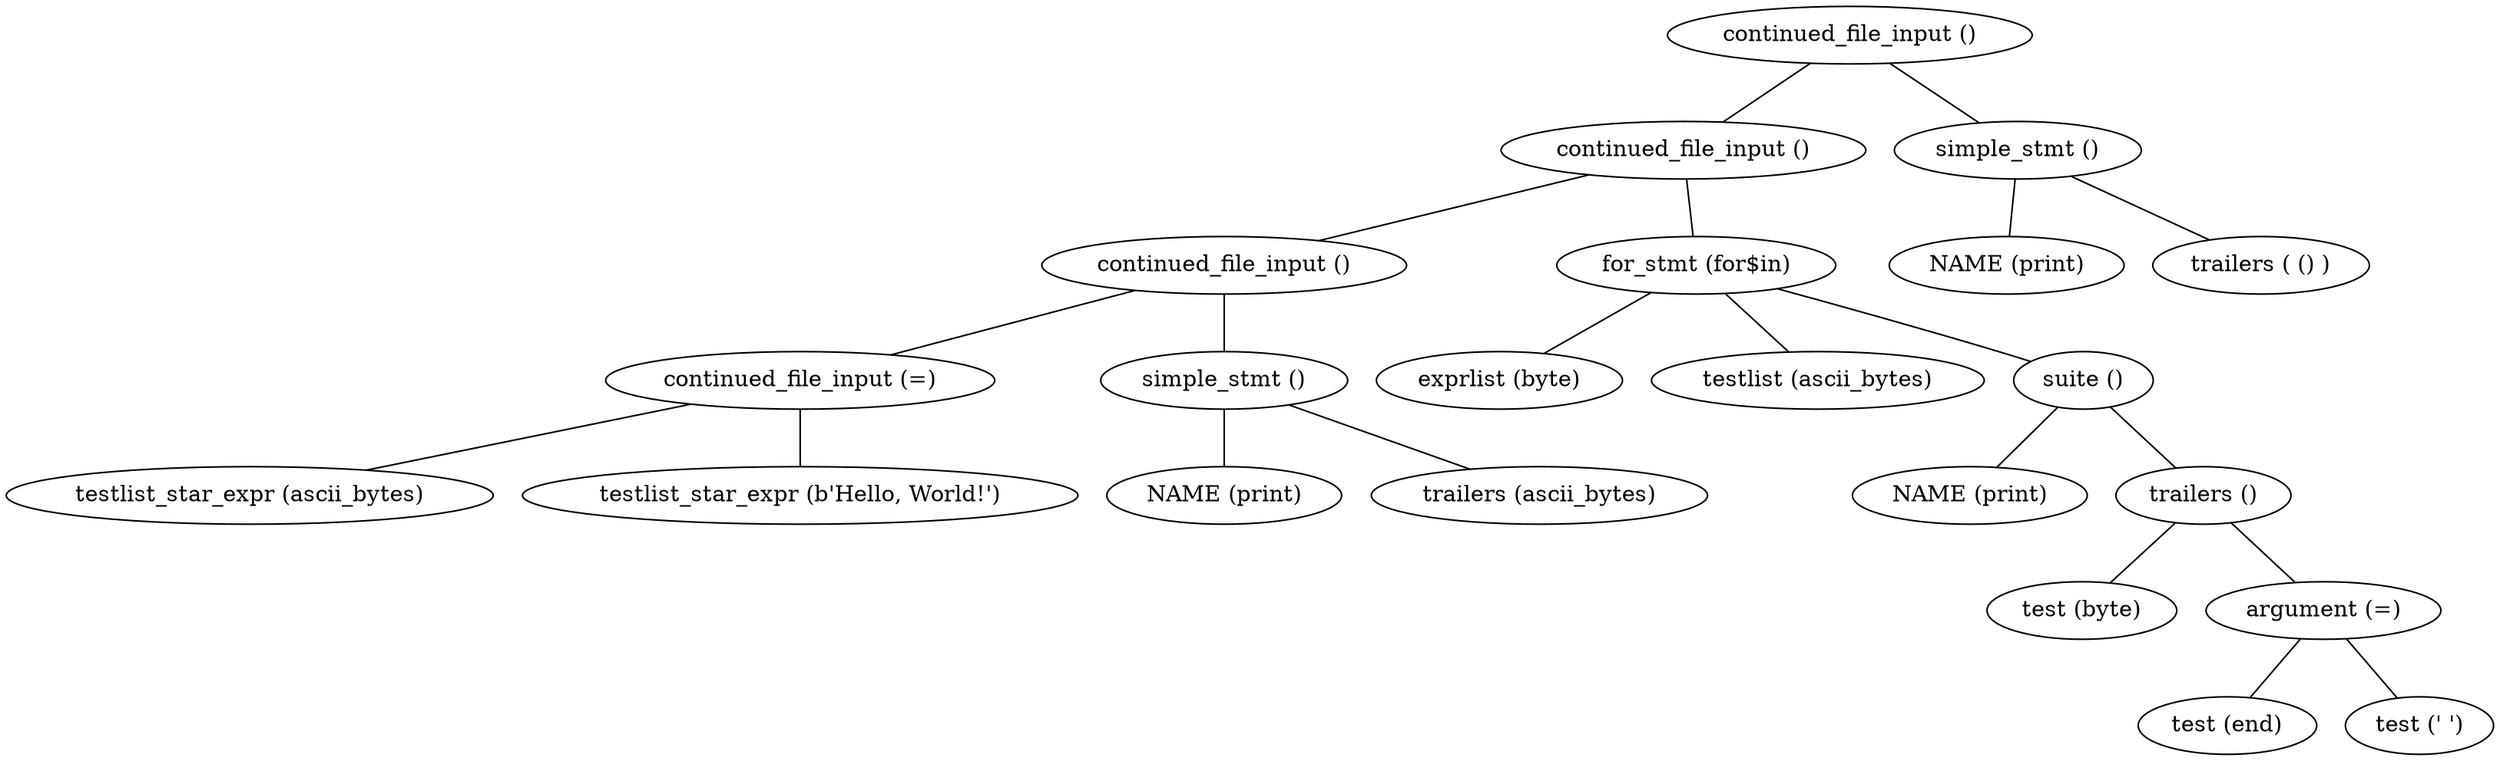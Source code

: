 Graph {
node1 [label="continued_file_input ()"];
node2 [label="continued_file_input ()"];
node3 [label="continued_file_input ()"];
node4 [label="continued_file_input (=)"];
node5 [label="testlist_star_expr (ascii_bytes)"];
node6 [label="testlist_star_expr (b'Hello, World!')"];
node7 [label="simple_stmt ()"];
node8 [label="NAME (print)"];
node9 [label="trailers (ascii_bytes)"];
node10 [label="for_stmt (for$in)"];
node11 [label="exprlist (byte)"];
node12 [label="testlist (ascii_bytes)"];
node13 [label="suite ()"];
node14 [label="NAME (print)"];
node15 [label="trailers ()"];
node16 [label="test (byte)"];
node17 [label="argument (=)"];
node18 [label="test (end)"];
node19 [label="test (' ')"];
node20 [label="simple_stmt ()"];
node21 [label="NAME (print)"];
node22 [label="trailers ( () )"];

node1 -- node2;
node2 -- node3;
node3 -- node4;
node4 -- node5;
node4 -- node6;
node3 -- node7;
node7 -- node8;
node7 -- node9;
node2 -- node10;
node10 -- node11;
node10 -- node12;
node10 -- node13;
node13 -- node14;
node13 -- node15;
node15 -- node16;
node15 -- node17;
node17 -- node18;
node17 -- node19;
node1 -- node20;
node20 -- node21;
node20 -- node22;

}
